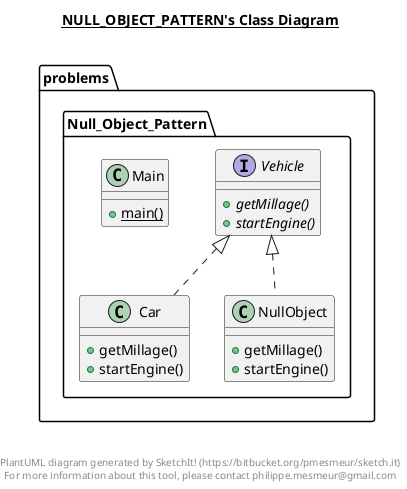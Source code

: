 @startuml

title __NULL_OBJECT_PATTERN's Class Diagram__\n

  namespace problems.Null_Object_Pattern {
    class problems.Null_Object_Pattern.Car {
        + getMillage()
        + startEngine()
    }
  }
  

  namespace problems.Null_Object_Pattern {
    class problems.Null_Object_Pattern.Main {
        {static} + main()
    }
  }
  

  namespace problems.Null_Object_Pattern {
    class problems.Null_Object_Pattern.NullObject {
        + getMillage()
        + startEngine()
    }
  }
  

  namespace problems.Null_Object_Pattern {
    interface problems.Null_Object_Pattern.Vehicle {
        {abstract} + getMillage()
        {abstract} + startEngine()
    }
  }
  

  problems.Null_Object_Pattern.Car .up.|> problems.Null_Object_Pattern.Vehicle
  problems.Null_Object_Pattern.NullObject .up.|> problems.Null_Object_Pattern.Vehicle


right footer


PlantUML diagram generated by SketchIt! (https://bitbucket.org/pmesmeur/sketch.it)
For more information about this tool, please contact philippe.mesmeur@gmail.com
endfooter

@enduml
